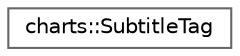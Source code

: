 digraph "Graphical Class Hierarchy"
{
 // LATEX_PDF_SIZE
  bgcolor="transparent";
  edge [fontname=Helvetica,fontsize=10,labelfontname=Helvetica,labelfontsize=10];
  node [fontname=Helvetica,fontsize=10,shape=box,height=0.2,width=0.4];
  rankdir="LR";
  Node0 [id="Node000000",label="charts::SubtitleTag",height=0.2,width=0.4,color="grey40", fillcolor="white", style="filled",URL="$structcharts_1_1SubtitleTag.html",tooltip=" "];
}
